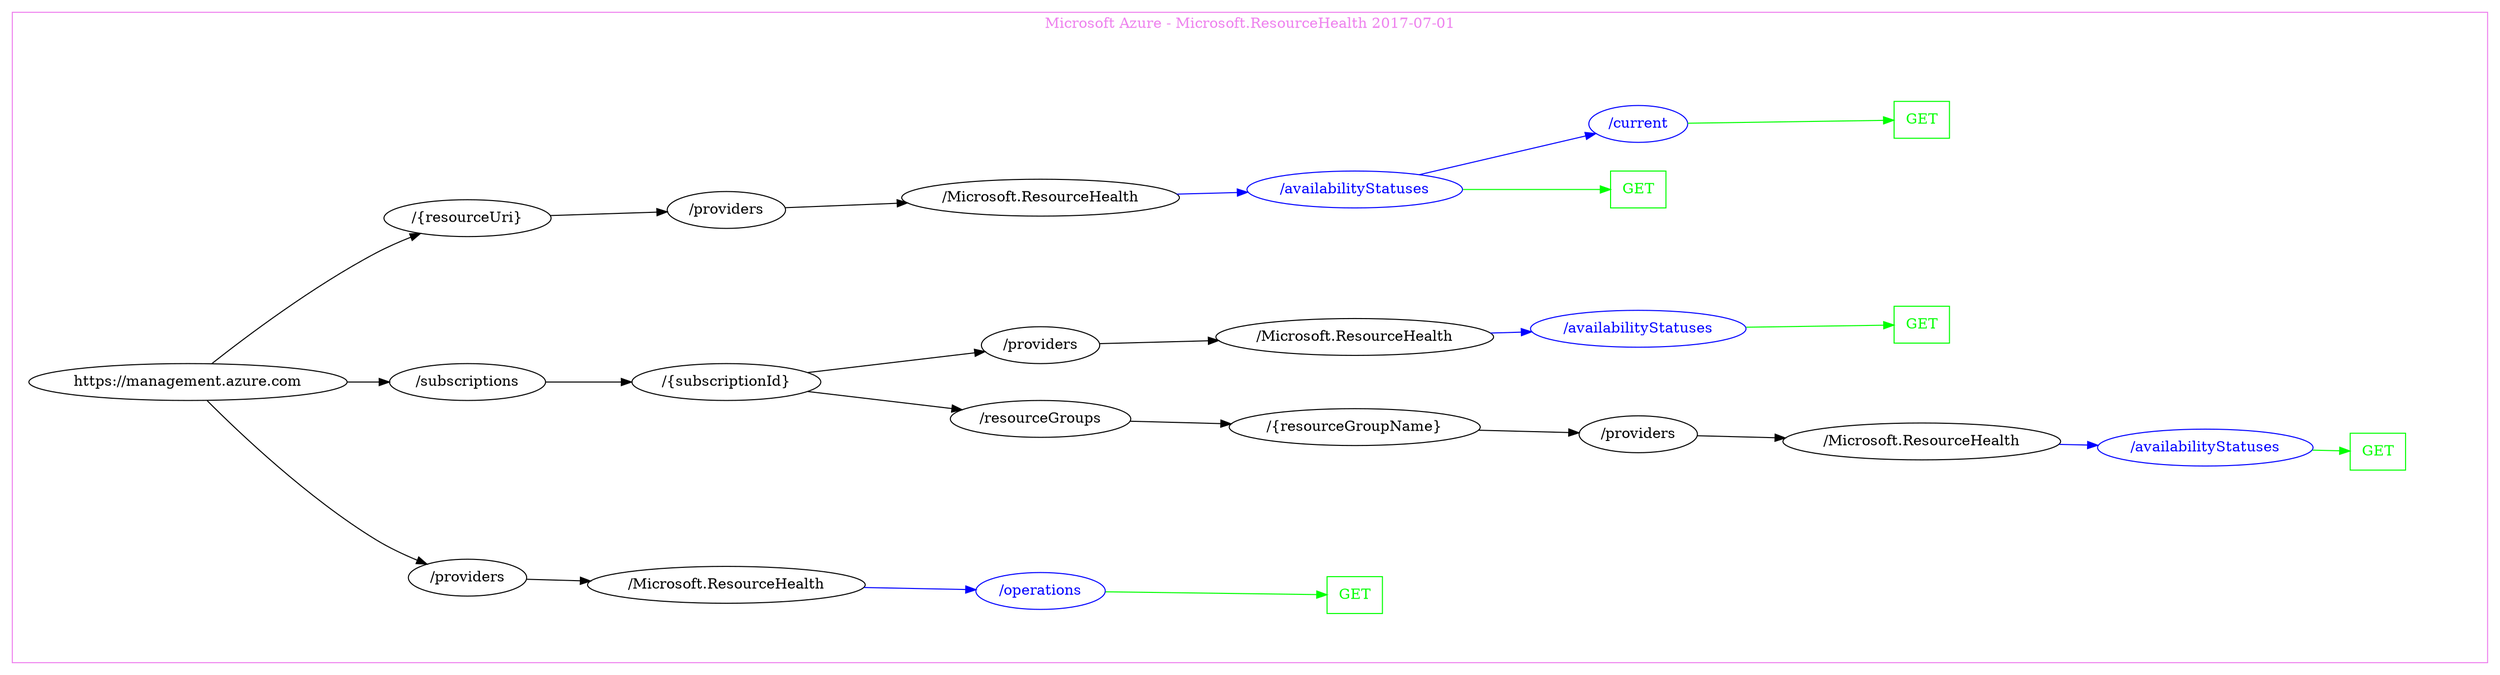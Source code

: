 digraph Cloud_Computing_REST_API {
rankdir="LR";
subgraph cluster_0 {
label="Microsoft Azure - Microsoft.ResourceHealth 2017-07-01"
color=violet
fontcolor=violet
subgraph cluster_1 {
label=""
color=white
fontcolor=white
node1 [label="https://management.azure.com", shape="ellipse", color="black", fontcolor="black"]
node1 -> node2 [color="black", fontcolor="black"]
subgraph cluster_2 {
label=""
color=white
fontcolor=white
node2 [label="/providers", shape="ellipse", color="black", fontcolor="black"]
node2 -> node3 [color="black", fontcolor="black"]
subgraph cluster_3 {
label=""
color=white
fontcolor=white
node3 [label="/Microsoft.ResourceHealth", shape="ellipse", color="black", fontcolor="black"]
node3 -> node4 [color="blue", fontcolor="blue"]
subgraph cluster_4 {
label=""
color=white
fontcolor=white
node4 [label="/operations", shape="ellipse", color="blue", fontcolor="blue"]
node4 -> node5 [color="green", fontcolor="green"]
subgraph cluster_5 {
label=""
color=white
fontcolor=white
node5 [label="GET", shape="box", color="green", fontcolor="green"]
}
}
}
}
node1 -> node6 [color="black", fontcolor="black"]
subgraph cluster_6 {
label=""
color=white
fontcolor=white
node6 [label="/subscriptions", shape="ellipse", color="black", fontcolor="black"]
node6 -> node7 [color="black", fontcolor="black"]
subgraph cluster_7 {
label=""
color=white
fontcolor=white
node7 [label="/{subscriptionId}", shape="ellipse", color="black", fontcolor="black"]
node7 -> node8 [color="black", fontcolor="black"]
subgraph cluster_8 {
label=""
color=white
fontcolor=white
node8 [label="/resourceGroups", shape="ellipse", color="black", fontcolor="black"]
node8 -> node9 [color="black", fontcolor="black"]
subgraph cluster_9 {
label=""
color=white
fontcolor=white
node9 [label="/{resourceGroupName}", shape="ellipse", color="black", fontcolor="black"]
node9 -> node10 [color="black", fontcolor="black"]
subgraph cluster_10 {
label=""
color=white
fontcolor=white
node10 [label="/providers", shape="ellipse", color="black", fontcolor="black"]
node10 -> node11 [color="black", fontcolor="black"]
subgraph cluster_11 {
label=""
color=white
fontcolor=white
node11 [label="/Microsoft.ResourceHealth", shape="ellipse", color="black", fontcolor="black"]
node11 -> node12 [color="blue", fontcolor="blue"]
subgraph cluster_12 {
label=""
color=white
fontcolor=white
node12 [label="/availabilityStatuses", shape="ellipse", color="blue", fontcolor="blue"]
node12 -> node13 [color="green", fontcolor="green"]
subgraph cluster_13 {
label=""
color=white
fontcolor=white
node13 [label="GET", shape="box", color="green", fontcolor="green"]
}
}
}
}
}
}
node7 -> node14 [color="black", fontcolor="black"]
subgraph cluster_14 {
label=""
color=white
fontcolor=white
node14 [label="/providers", shape="ellipse", color="black", fontcolor="black"]
node14 -> node15 [color="black", fontcolor="black"]
subgraph cluster_15 {
label=""
color=white
fontcolor=white
node15 [label="/Microsoft.ResourceHealth", shape="ellipse", color="black", fontcolor="black"]
node15 -> node16 [color="blue", fontcolor="blue"]
subgraph cluster_16 {
label=""
color=white
fontcolor=white
node16 [label="/availabilityStatuses", shape="ellipse", color="blue", fontcolor="blue"]
node16 -> node17 [color="green", fontcolor="green"]
subgraph cluster_17 {
label=""
color=white
fontcolor=white
node17 [label="GET", shape="box", color="green", fontcolor="green"]
}
}
}
}
}
}
node1 -> node18 [color="black", fontcolor="black"]
subgraph cluster_18 {
label=""
color=white
fontcolor=white
node18 [label="/{resourceUri}", shape="ellipse", color="black", fontcolor="black"]
node18 -> node19 [color="black", fontcolor="black"]
subgraph cluster_19 {
label=""
color=white
fontcolor=white
node19 [label="/providers", shape="ellipse", color="black", fontcolor="black"]
node19 -> node20 [color="black", fontcolor="black"]
subgraph cluster_20 {
label=""
color=white
fontcolor=white
node20 [label="/Microsoft.ResourceHealth", shape="ellipse", color="black", fontcolor="black"]
node20 -> node21 [color="blue", fontcolor="blue"]
subgraph cluster_21 {
label=""
color=white
fontcolor=white
node21 [label="/availabilityStatuses", shape="ellipse", color="blue", fontcolor="blue"]
node21 -> node22 [color="green", fontcolor="green"]
subgraph cluster_22 {
label=""
color=white
fontcolor=white
node22 [label="GET", shape="box", color="green", fontcolor="green"]
}
node21 -> node23 [color="blue", fontcolor="blue"]
subgraph cluster_23 {
label=""
color=white
fontcolor=white
node23 [label="/current", shape="ellipse", color="blue", fontcolor="blue"]
node23 -> node24 [color="green", fontcolor="green"]
subgraph cluster_24 {
label=""
color=white
fontcolor=white
node24 [label="GET", shape="box", color="green", fontcolor="green"]
}
}
}
}
}
}
}
}
}
